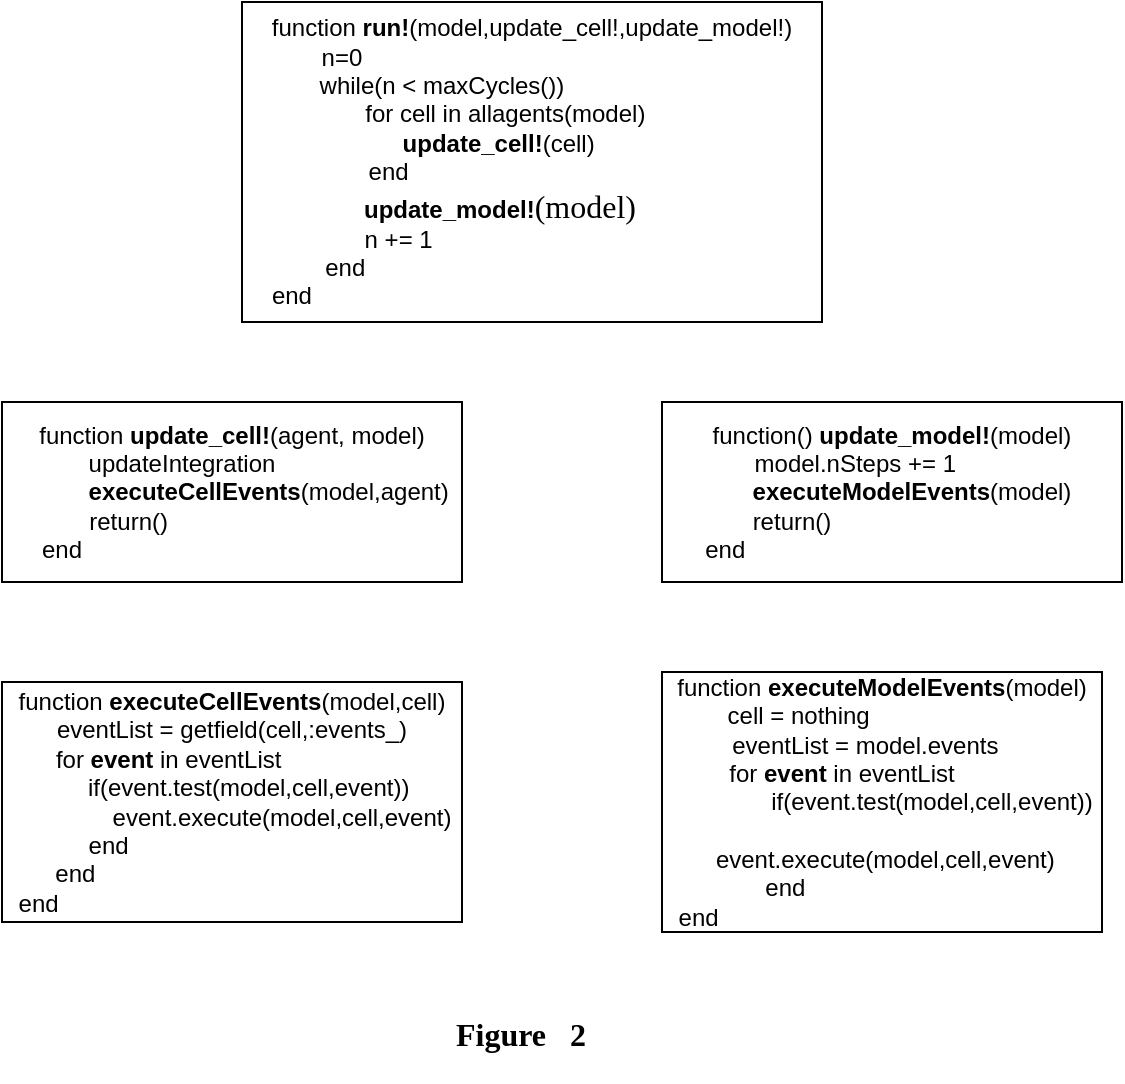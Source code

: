 <mxfile version="21.2.8" type="device">
  <diagram name="Page-1" id="3lQmsOX6n4wN5zpNodRs">
    <mxGraphModel dx="864" dy="432" grid="1" gridSize="10" guides="1" tooltips="1" connect="1" arrows="1" fold="1" page="1" pageScale="1" pageWidth="827" pageHeight="1169" math="0" shadow="0">
      <root>
        <mxCell id="0" />
        <mxCell id="1" parent="0" />
        <mxCell id="UfLt_iKAJjqlR9aiS0nK-1" value="function &lt;b&gt;run!&lt;/b&gt;(model,update_cell!,update_model!)&lt;br&gt;n=0&amp;nbsp; &amp;nbsp; &amp;nbsp; &amp;nbsp; &amp;nbsp; &amp;nbsp; &amp;nbsp; &amp;nbsp; &amp;nbsp; &amp;nbsp; &amp;nbsp; &amp;nbsp; &amp;nbsp; &amp;nbsp; &amp;nbsp; &amp;nbsp; &amp;nbsp; &amp;nbsp; &amp;nbsp; &amp;nbsp; &amp;nbsp; &amp;nbsp; &amp;nbsp; &amp;nbsp; &amp;nbsp; &amp;nbsp; &amp;nbsp; &amp;nbsp; &amp;nbsp;&lt;br&gt;while(n &amp;lt; maxCycles())&amp;nbsp; &amp;nbsp; &amp;nbsp; &amp;nbsp; &amp;nbsp; &amp;nbsp; &amp;nbsp; &amp;nbsp; &amp;nbsp; &amp;nbsp; &amp;nbsp; &amp;nbsp; &amp;nbsp; &amp;nbsp;&lt;br&gt;for cell in allagents(model)&amp;nbsp; &amp;nbsp; &amp;nbsp; &amp;nbsp;&amp;nbsp;&lt;br&gt;&lt;b style=&quot;background-color: initial;&quot;&gt;update_cell!&lt;/b&gt;&lt;span style=&quot;background-color: initial;&quot;&gt;(cell)&amp;nbsp; &amp;nbsp; &amp;nbsp; &amp;nbsp; &amp;nbsp;&amp;nbsp;&lt;br&gt;&lt;/span&gt;&lt;span style=&quot;background-color: initial;&quot;&gt;end&amp;nbsp; &amp;nbsp; &amp;nbsp; &amp;nbsp; &amp;nbsp; &amp;nbsp; &amp;nbsp; &amp;nbsp; &amp;nbsp; &amp;nbsp; &amp;nbsp; &amp;nbsp; &amp;nbsp; &amp;nbsp; &amp;nbsp; &amp;nbsp; &amp;nbsp; &amp;nbsp; &amp;nbsp; &amp;nbsp; &amp;nbsp; &amp;nbsp;&lt;br&gt;&lt;/span&gt;&lt;b style=&quot;background-color: initial;&quot;&gt;update_model!&lt;/b&gt;&lt;span style=&quot;background-color: initial; font-size: 12pt; font-family: &amp;quot;Liberation Serif&amp;quot;, serif;&quot;&gt;(model)&amp;nbsp; &amp;nbsp; &amp;nbsp; &amp;nbsp;&amp;nbsp;&lt;br&gt;&lt;/span&gt;&lt;span style=&quot;background-color: initial;&quot;&gt;n += 1&amp;nbsp; &amp;nbsp; &amp;nbsp; &amp;nbsp; &amp;nbsp; &amp;nbsp; &amp;nbsp; &amp;nbsp; &amp;nbsp; &amp;nbsp; &amp;nbsp; &amp;nbsp; &amp;nbsp; &amp;nbsp; &amp;nbsp; &amp;nbsp; &amp;nbsp; &amp;nbsp; &amp;nbsp; &amp;nbsp;&amp;nbsp;&lt;br&gt;end&amp;nbsp; &amp;nbsp; &amp;nbsp; &amp;nbsp; &amp;nbsp; &amp;nbsp; &amp;nbsp; &amp;nbsp; &amp;nbsp; &amp;nbsp; &amp;nbsp; &amp;nbsp; &amp;nbsp; &amp;nbsp; &amp;nbsp; &amp;nbsp; &amp;nbsp; &amp;nbsp; &amp;nbsp; &amp;nbsp; &amp;nbsp; &amp;nbsp; &amp;nbsp; &amp;nbsp; &amp;nbsp; &amp;nbsp; &amp;nbsp; &amp;nbsp;&amp;nbsp;&lt;br&gt;end&amp;nbsp; &amp;nbsp; &amp;nbsp; &amp;nbsp; &amp;nbsp; &amp;nbsp; &amp;nbsp; &amp;nbsp; &amp;nbsp; &amp;nbsp; &amp;nbsp; &amp;nbsp; &amp;nbsp; &amp;nbsp; &amp;nbsp; &amp;nbsp; &amp;nbsp; &amp;nbsp; &amp;nbsp; &amp;nbsp; &amp;nbsp; &amp;nbsp; &amp;nbsp; &amp;nbsp; &amp;nbsp; &amp;nbsp; &amp;nbsp; &amp;nbsp; &amp;nbsp; &amp;nbsp; &amp;nbsp; &amp;nbsp; &amp;nbsp; &amp;nbsp; &amp;nbsp; &amp;nbsp;&amp;nbsp;&lt;/span&gt;" style="rounded=0;whiteSpace=wrap;html=1;" parent="1" vertex="1">
          <mxGeometry x="260" y="20" width="290" height="160" as="geometry" />
        </mxCell>
        <mxCell id="ghwJO-yNGcPDshUwc8xp-1" value="function &lt;b&gt;update_cell!&lt;/b&gt;(agent, model)&lt;br&gt;updateIntegration&amp;nbsp; &amp;nbsp; &amp;nbsp; &amp;nbsp; &amp;nbsp; &amp;nbsp; &amp;nbsp; &amp;nbsp;&lt;br&gt;&lt;b&gt;&amp;nbsp; &amp;nbsp; &amp;nbsp; &amp;nbsp; &amp;nbsp; &amp;nbsp;executeCellEvents&lt;/b&gt;&lt;span&gt;(model,agent)&lt;/span&gt;&lt;br&gt;return()&amp;nbsp; &amp;nbsp; &amp;nbsp; &amp;nbsp; &amp;nbsp; &amp;nbsp; &amp;nbsp; &amp;nbsp; &amp;nbsp; &amp;nbsp; &amp;nbsp; &amp;nbsp; &amp;nbsp; &amp;nbsp; &amp;nbsp; &amp;nbsp;&lt;br&gt;end&amp;nbsp; &amp;nbsp; &amp;nbsp; &amp;nbsp; &amp;nbsp; &amp;nbsp; &amp;nbsp; &amp;nbsp; &amp;nbsp; &amp;nbsp; &amp;nbsp; &amp;nbsp; &amp;nbsp; &amp;nbsp; &amp;nbsp; &amp;nbsp; &amp;nbsp; &amp;nbsp; &amp;nbsp; &amp;nbsp; &amp;nbsp; &amp;nbsp; &amp;nbsp; &amp;nbsp; &amp;nbsp; &amp;nbsp;" style="rounded=0;whiteSpace=wrap;html=1;" parent="1" vertex="1">
          <mxGeometry x="140" y="220" width="230" height="90" as="geometry" />
        </mxCell>
        <mxCell id="ghwJO-yNGcPDshUwc8xp-2" value="function()&amp;nbsp;&lt;b&gt;update_model!&lt;/b&gt;&lt;span&gt;(model)&lt;/span&gt;&lt;br&gt;model.nSteps += 1&amp;nbsp; &amp;nbsp; &amp;nbsp; &amp;nbsp; &amp;nbsp; &amp;nbsp;&lt;br&gt;&lt;b&gt;&amp;nbsp; &amp;nbsp; &amp;nbsp; executeModelEvents&lt;/b&gt;(model)&lt;br&gt;return()&amp;nbsp; &amp;nbsp; &amp;nbsp; &amp;nbsp; &amp;nbsp; &amp;nbsp; &amp;nbsp; &amp;nbsp; &amp;nbsp; &amp;nbsp; &amp;nbsp; &amp;nbsp; &amp;nbsp; &amp;nbsp; &amp;nbsp;&amp;nbsp;&lt;br&gt;end&amp;nbsp; &amp;nbsp; &amp;nbsp; &amp;nbsp; &amp;nbsp; &amp;nbsp; &amp;nbsp; &amp;nbsp; &amp;nbsp; &amp;nbsp; &amp;nbsp; &amp;nbsp; &amp;nbsp; &amp;nbsp; &amp;nbsp; &amp;nbsp; &amp;nbsp; &amp;nbsp; &amp;nbsp; &amp;nbsp; &amp;nbsp; &amp;nbsp; &amp;nbsp; &amp;nbsp; &amp;nbsp;&amp;nbsp;" style="rounded=0;whiteSpace=wrap;html=1;" parent="1" vertex="1">
          <mxGeometry x="470" y="220" width="230" height="90" as="geometry" />
        </mxCell>
        <mxCell id="ChPd7rh2BQpZ19UoQvAl-1" value="function &lt;b&gt;executeCellEvents&lt;/b&gt;(model,cell)&lt;br&gt;eventList = getfield(cell,:events_)&lt;br&gt;for &lt;b&gt;event&lt;/b&gt; in eventList&amp;nbsp; &amp;nbsp; &amp;nbsp; &amp;nbsp; &amp;nbsp; &amp;nbsp; &amp;nbsp; &amp;nbsp; &amp;nbsp; &amp;nbsp;&lt;br&gt;&amp;nbsp; &amp;nbsp; &amp;nbsp;if(event.test(model,cell,event))&lt;br&gt;&amp;nbsp; &amp;nbsp; &amp;nbsp; &amp;nbsp; &amp;nbsp; &amp;nbsp; &amp;nbsp; &amp;nbsp;event.execute(model,cell,event)&lt;br&gt;end&amp;nbsp; &amp;nbsp; &amp;nbsp; &amp;nbsp; &amp;nbsp; &amp;nbsp; &amp;nbsp; &amp;nbsp; &amp;nbsp; &amp;nbsp; &amp;nbsp; &amp;nbsp; &amp;nbsp; &amp;nbsp; &amp;nbsp; &amp;nbsp; &amp;nbsp; &amp;nbsp; &amp;nbsp;&lt;br&gt;end&amp;nbsp; &amp;nbsp; &amp;nbsp; &amp;nbsp; &amp;nbsp; &amp;nbsp; &amp;nbsp; &amp;nbsp; &amp;nbsp; &amp;nbsp; &amp;nbsp; &amp;nbsp; &amp;nbsp; &amp;nbsp; &amp;nbsp; &amp;nbsp; &amp;nbsp; &amp;nbsp; &amp;nbsp; &amp;nbsp; &amp;nbsp; &amp;nbsp; &amp;nbsp; &amp;nbsp;&lt;br&gt;end&amp;nbsp; &amp;nbsp; &amp;nbsp; &amp;nbsp; &amp;nbsp; &amp;nbsp; &amp;nbsp; &amp;nbsp; &amp;nbsp; &amp;nbsp; &amp;nbsp; &amp;nbsp; &amp;nbsp; &amp;nbsp; &amp;nbsp; &amp;nbsp; &amp;nbsp; &amp;nbsp; &amp;nbsp; &amp;nbsp; &amp;nbsp; &amp;nbsp; &amp;nbsp; &amp;nbsp; &amp;nbsp; &amp;nbsp; &amp;nbsp; &amp;nbsp; &amp;nbsp;&amp;nbsp;" style="rounded=0;whiteSpace=wrap;html=1;" vertex="1" parent="1">
          <mxGeometry x="140" y="360" width="230" height="120" as="geometry" />
        </mxCell>
        <mxCell id="ChPd7rh2BQpZ19UoQvAl-4" value="function &lt;b&gt;executeModelEvents&lt;/b&gt;(model)&lt;br&gt;cell = nothing&amp;nbsp; &amp;nbsp; &amp;nbsp; &amp;nbsp; &amp;nbsp; &amp;nbsp; &amp;nbsp; &amp;nbsp; &amp;nbsp; &amp;nbsp; &amp;nbsp; &amp;nbsp; &amp;nbsp;&lt;br&gt;eventList = model.events&amp;nbsp; &amp;nbsp; &amp;nbsp; &lt;br&gt;for &lt;b&gt;event &lt;/b&gt;in eventList&amp;nbsp; &amp;nbsp; &amp;nbsp; &amp;nbsp; &amp;nbsp; &amp;nbsp;&amp;nbsp;&lt;br&gt;&amp;nbsp; &amp;nbsp; &amp;nbsp; &amp;nbsp; &amp;nbsp; &amp;nbsp; &amp;nbsp; &amp;nbsp;if(event.test(model,cell,event))&lt;br&gt;&amp;nbsp; &amp;nbsp; &amp;nbsp; &amp;nbsp; &amp;nbsp; &amp;nbsp; &amp;nbsp; &amp;nbsp; &amp;nbsp; &amp;nbsp; &amp;nbsp; &amp;nbsp; &amp;nbsp; &amp;nbsp; &amp;nbsp;event.execute(model,cell,event)&lt;br&gt;end&amp;nbsp; &amp;nbsp; &amp;nbsp; &amp;nbsp; &amp;nbsp; &amp;nbsp; &amp;nbsp; &amp;nbsp; &amp;nbsp; &amp;nbsp; &amp;nbsp; &amp;nbsp; &amp;nbsp; &amp;nbsp; &amp;nbsp;&lt;br&gt;end&amp;nbsp; &amp;nbsp; &amp;nbsp; &amp;nbsp; &amp;nbsp; &amp;nbsp; &amp;nbsp; &amp;nbsp; &amp;nbsp; &amp;nbsp; &amp;nbsp; &amp;nbsp; &amp;nbsp; &amp;nbsp; &amp;nbsp; &amp;nbsp; &amp;nbsp; &amp;nbsp; &amp;nbsp; &amp;nbsp; &amp;nbsp; &amp;nbsp; &amp;nbsp; &amp;nbsp; &amp;nbsp; &amp;nbsp; &amp;nbsp; &amp;nbsp;" style="rounded=0;whiteSpace=wrap;html=1;" vertex="1" parent="1">
          <mxGeometry x="470" y="355" width="220" height="130" as="geometry" />
        </mxCell>
        <mxCell id="ChPd7rh2BQpZ19UoQvAl-5" value="&lt;b&gt;&lt;span style=&quot;font-size:12.0pt;font-family:&amp;quot;Liberation Serif&amp;quot;,serif;&lt;br/&gt;mso-fareast-font-family:&amp;quot;Noto Serif CJK SC&amp;quot;;mso-bidi-font-family:&amp;quot;Lohit Devanagari&amp;quot;;&lt;br/&gt;mso-font-kerning:1.0pt;mso-ansi-language:EN-GB;mso-fareast-language:ZH-CN;&lt;br/&gt;mso-bidi-language:HI&quot;&gt;Figure&amp;nbsp; &amp;nbsp;2&lt;/span&gt;&lt;/b&gt;" style="text;whiteSpace=wrap;html=1;" vertex="1" parent="1">
          <mxGeometry x="365" y="520" width="80" height="40" as="geometry" />
        </mxCell>
      </root>
    </mxGraphModel>
  </diagram>
</mxfile>
